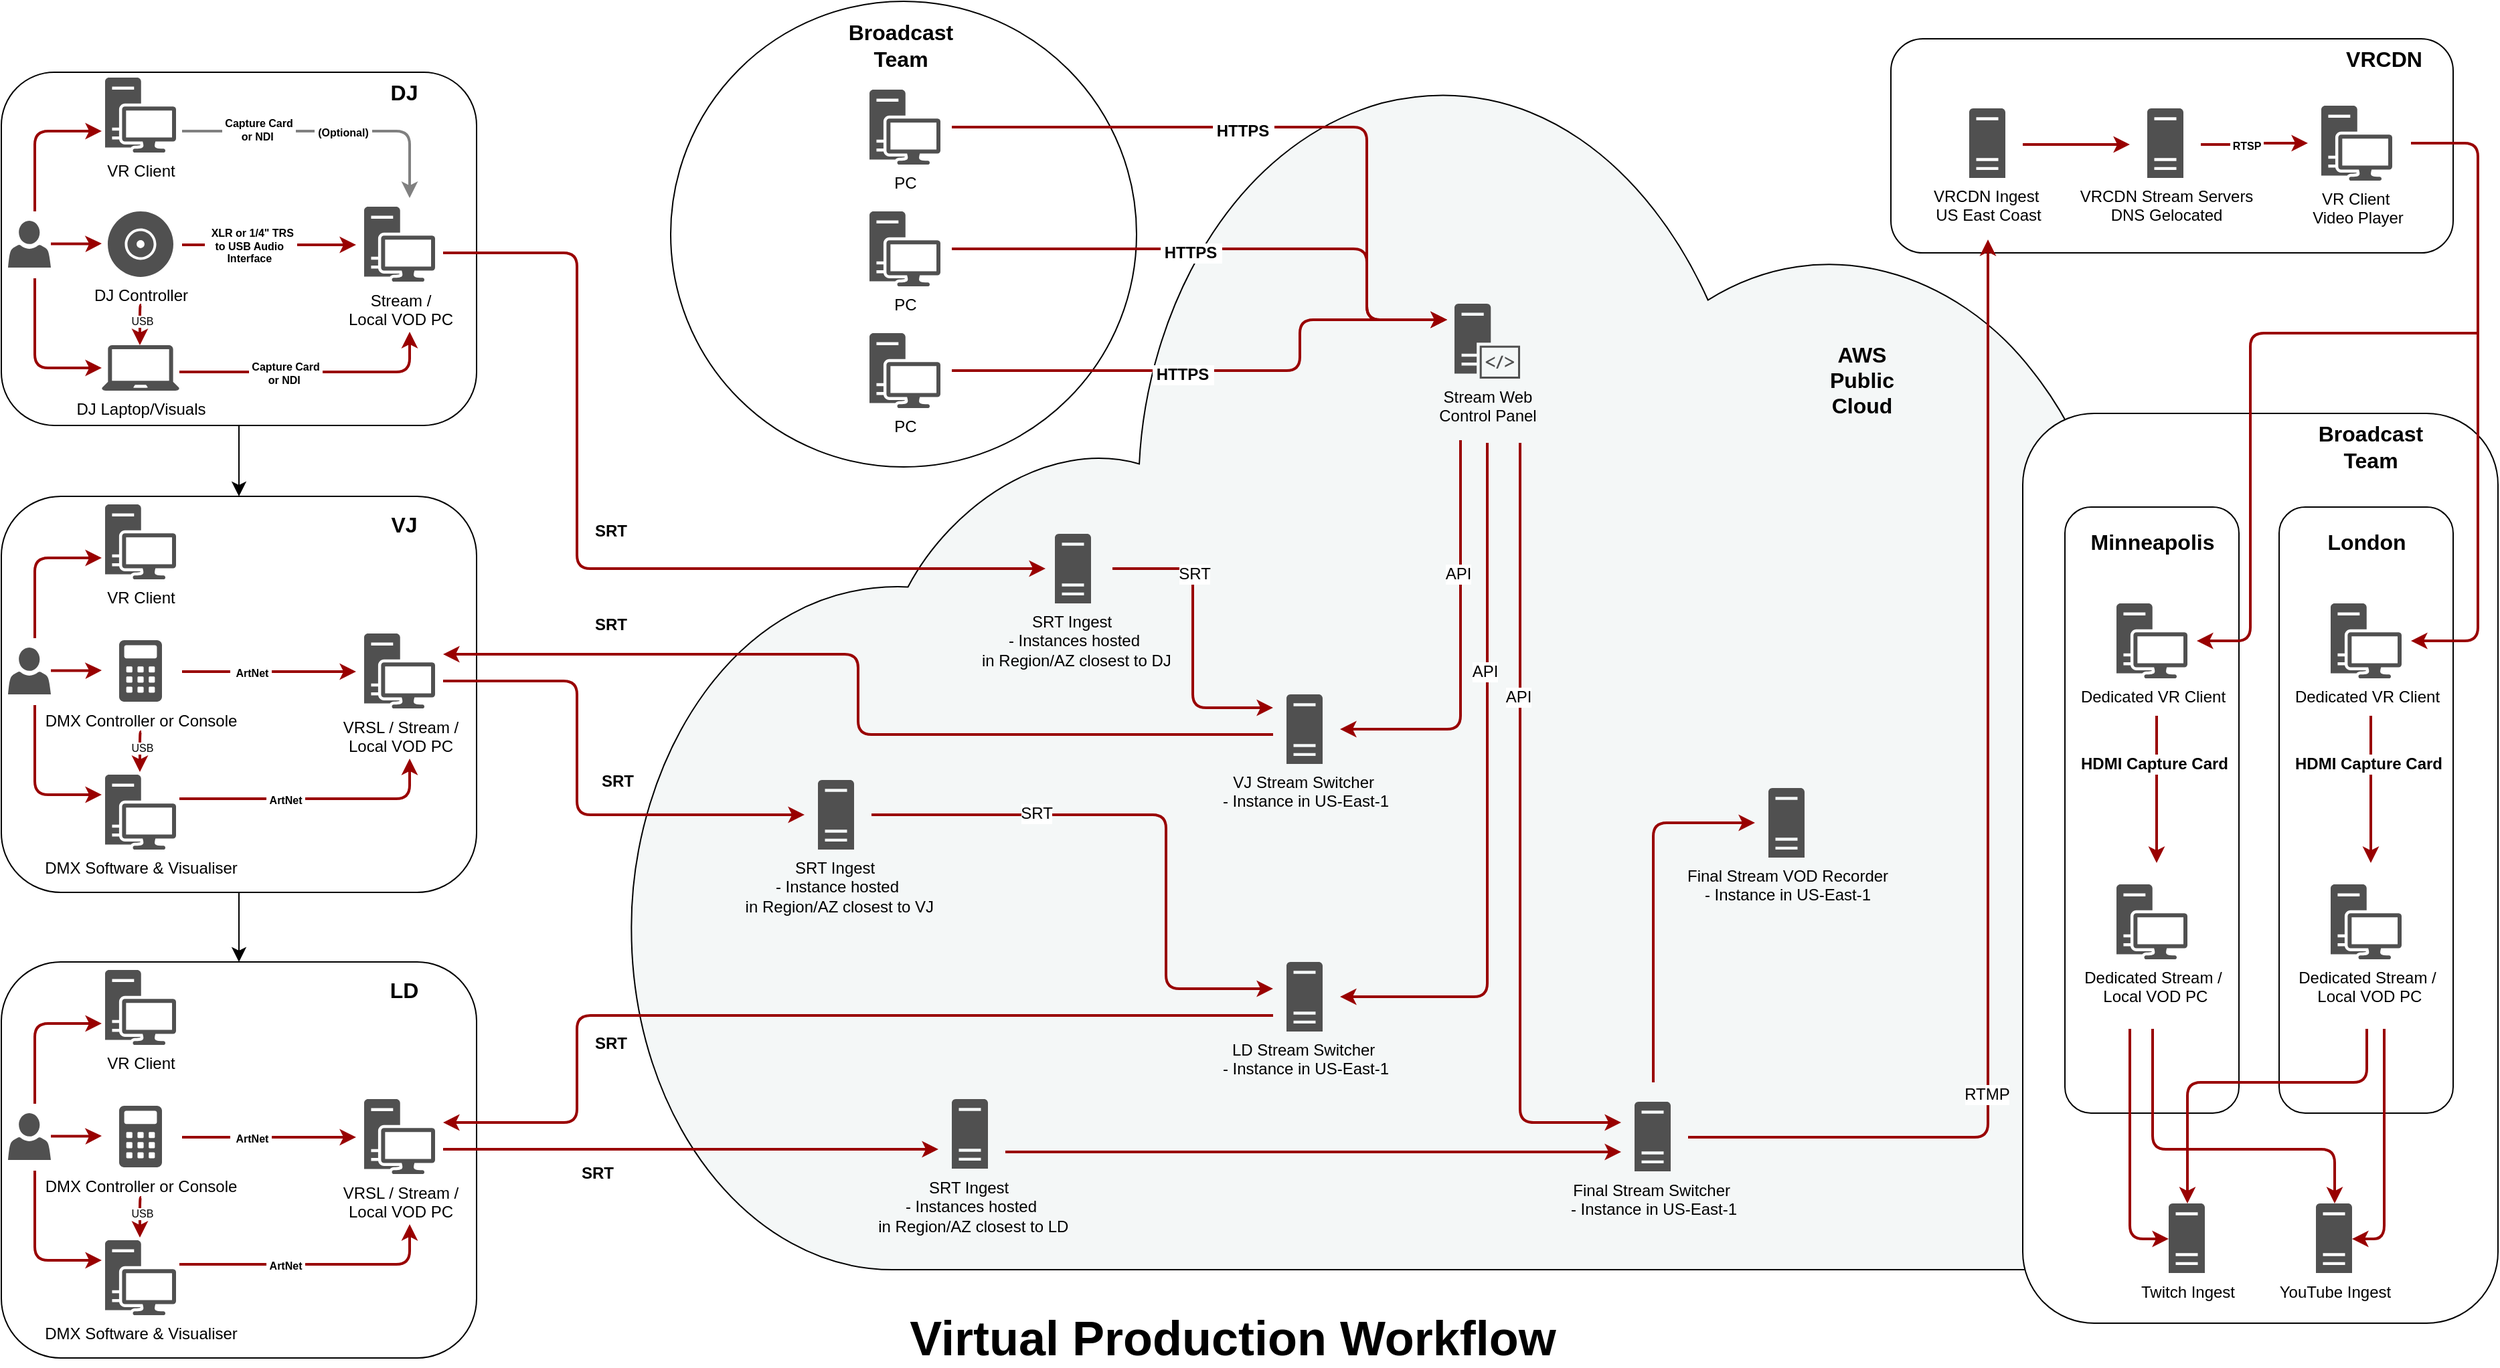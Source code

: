 <mxfile version="24.7.6">
  <diagram name="Page-1" id="c7558073-3199-34d8-9f00-42111426c3f3">
    <mxGraphModel dx="2074" dy="1204" grid="1" gridSize="10" guides="1" tooltips="1" connect="1" arrows="1" fold="1" page="1" pageScale="1" pageWidth="1920" pageHeight="1080" background="none" math="0" shadow="0">
      <root>
        <mxCell id="0" />
        <mxCell id="1" parent="0" />
        <mxCell id="5zzfdvalp0ISnl_wuwMz-211" value="" style="sketch=0;pointerEvents=1;shadow=0;dashed=0;html=1;strokeColor=default;fillColor=#F4F7F7;labelPosition=center;verticalLabelPosition=bottom;outlineConnect=0;verticalAlign=top;align=center;shape=mxgraph.office.clouds.private_cloud;fillStyle=solid;" vertex="1" parent="1">
          <mxGeometry x="510" y="70" width="1220" height="900" as="geometry" />
        </mxCell>
        <mxCell id="5zzfdvalp0ISnl_wuwMz-261" value="" style="rounded=1;whiteSpace=wrap;html=1;" vertex="1" parent="1">
          <mxGeometry x="1550" y="330" width="355" height="680" as="geometry" />
        </mxCell>
        <mxCell id="5zzfdvalp0ISnl_wuwMz-281" value="" style="rounded=1;whiteSpace=wrap;html=1;" vertex="1" parent="1">
          <mxGeometry x="1741.5" y="400" width="130" height="453" as="geometry" />
        </mxCell>
        <mxCell id="5zzfdvalp0ISnl_wuwMz-280" value="" style="rounded=1;whiteSpace=wrap;html=1;" vertex="1" parent="1">
          <mxGeometry x="1581.5" y="400" width="130" height="453" as="geometry" />
        </mxCell>
        <mxCell id="5zzfdvalp0ISnl_wuwMz-253" value="" style="rounded=1;whiteSpace=wrap;html=1;" vertex="1" parent="1">
          <mxGeometry x="1451.5" y="50" width="420" height="160" as="geometry" />
        </mxCell>
        <mxCell id="5zzfdvalp0ISnl_wuwMz-143" value="" style="ellipse;whiteSpace=wrap;html=1;aspect=fixed;" vertex="1" parent="1">
          <mxGeometry x="540" y="22" width="348" height="348" as="geometry" />
        </mxCell>
        <mxCell id="5zzfdvalp0ISnl_wuwMz-251" value="" style="edgeStyle=none;curved=1;rounded=0;orthogonalLoop=1;jettySize=auto;html=1;fontSize=12;startSize=8;endSize=8;" edge="1" parent="1" source="5zzfdvalp0ISnl_wuwMz-177" target="5zzfdvalp0ISnl_wuwMz-195">
          <mxGeometry relative="1" as="geometry" />
        </mxCell>
        <mxCell id="5zzfdvalp0ISnl_wuwMz-177" value="" style="rounded=1;whiteSpace=wrap;html=1;" vertex="1" parent="1">
          <mxGeometry x="40" y="392" width="355" height="296" as="geometry" />
        </mxCell>
        <mxCell id="5zzfdvalp0ISnl_wuwMz-250" value="" style="edgeStyle=none;curved=1;rounded=0;orthogonalLoop=1;jettySize=auto;html=1;fontSize=12;startSize=8;endSize=8;" edge="1" parent="1" source="5zzfdvalp0ISnl_wuwMz-176" target="5zzfdvalp0ISnl_wuwMz-177">
          <mxGeometry relative="1" as="geometry" />
        </mxCell>
        <mxCell id="5zzfdvalp0ISnl_wuwMz-176" value="" style="rounded=1;whiteSpace=wrap;html=1;" vertex="1" parent="1">
          <mxGeometry x="40" y="75" width="355" height="264" as="geometry" />
        </mxCell>
        <mxCell id="65" value="" style="edgeStyle=elbowEdgeStyle;elbow=horizontal;strokeColor=#808080;strokeWidth=2" parent="1" edge="1">
          <mxGeometry width="100" height="100" relative="1" as="geometry">
            <mxPoint x="175" y="119" as="sourcePoint" />
            <mxPoint x="345" y="169" as="targetPoint" />
            <Array as="points">
              <mxPoint x="345" y="119" />
            </Array>
          </mxGeometry>
        </mxCell>
        <mxCell id="5zzfdvalp0ISnl_wuwMz-123" value="&lt;div&gt;&lt;b&gt;&amp;nbsp;Capture Card&amp;nbsp;&lt;/b&gt;&lt;/div&gt;&lt;div&gt;&lt;b&gt;or NDI&amp;nbsp; &lt;/b&gt;&lt;/div&gt;" style="edgeLabel;html=1;align=center;verticalAlign=middle;resizable=0;points=[];fontSize=8;" vertex="1" connectable="0" parent="65">
          <mxGeometry x="-0.487" y="1" relative="1" as="geometry">
            <mxPoint as="offset" />
          </mxGeometry>
        </mxCell>
        <mxCell id="5zzfdvalp0ISnl_wuwMz-138" value="&amp;nbsp;(Optional)&amp;nbsp; " style="edgeLabel;html=1;align=center;verticalAlign=middle;resizable=0;points=[];fontSize=8;fontStyle=1" vertex="1" connectable="0" parent="65">
          <mxGeometry x="0.09" y="-1" relative="1" as="geometry">
            <mxPoint as="offset" />
          </mxGeometry>
        </mxCell>
        <mxCell id="5zzfdvalp0ISnl_wuwMz-101" value="VR Client" style="sketch=0;pointerEvents=1;shadow=0;dashed=0;html=1;strokeColor=none;fillColor=#505050;labelPosition=center;verticalLabelPosition=bottom;verticalAlign=top;outlineConnect=0;align=center;shape=mxgraph.office.devices.workstation;" vertex="1" parent="1">
          <mxGeometry x="117.5" y="79" width="53" height="56" as="geometry" />
        </mxCell>
        <mxCell id="5zzfdvalp0ISnl_wuwMz-102" value="" style="sketch=0;pointerEvents=1;shadow=0;dashed=0;html=1;strokeColor=none;fillColor=#505050;labelPosition=center;verticalLabelPosition=bottom;verticalAlign=top;outlineConnect=0;align=center;shape=mxgraph.office.users.user;" vertex="1" parent="1">
          <mxGeometry x="45" y="186" width="32" height="35" as="geometry" />
        </mxCell>
        <mxCell id="5zzfdvalp0ISnl_wuwMz-110" value="&lt;div&gt;DJ Laptop/Visuals&lt;/div&gt;" style="sketch=0;pointerEvents=1;shadow=0;dashed=0;html=1;strokeColor=none;fillColor=#505050;labelPosition=center;verticalLabelPosition=bottom;verticalAlign=top;outlineConnect=0;align=center;shape=mxgraph.office.devices.laptop;" vertex="1" parent="1">
          <mxGeometry x="115" y="279" width="58" height="34" as="geometry" />
        </mxCell>
        <mxCell id="5zzfdvalp0ISnl_wuwMz-121" value="" style="edgeStyle=elbowEdgeStyle;elbow=horizontal;strokeColor=#990000;strokeWidth=2" edge="1" parent="1">
          <mxGeometry width="100" height="100" relative="1" as="geometry">
            <mxPoint x="173" y="299" as="sourcePoint" />
            <mxPoint x="345" y="269" as="targetPoint" />
            <Array as="points">
              <mxPoint x="345" y="289" />
            </Array>
          </mxGeometry>
        </mxCell>
        <mxCell id="5zzfdvalp0ISnl_wuwMz-122" value="&lt;div&gt;&lt;b&gt;&amp;nbsp;Capture Card&amp;nbsp;&lt;/b&gt;&lt;/div&gt;&lt;div&gt;&lt;b&gt;or NDI&amp;nbsp; &lt;/b&gt;&lt;/div&gt;" style="edgeLabel;html=1;align=center;verticalAlign=middle;resizable=0;points=[];fontSize=8;" vertex="1" connectable="0" parent="5zzfdvalp0ISnl_wuwMz-121">
          <mxGeometry x="-0.218" y="-1" relative="1" as="geometry">
            <mxPoint as="offset" />
          </mxGeometry>
        </mxCell>
        <mxCell id="5zzfdvalp0ISnl_wuwMz-124" value="" style="edgeStyle=elbowEdgeStyle;elbow=horizontal;strokeColor=#990000;strokeWidth=2" edge="1" parent="1">
          <mxGeometry width="100" height="100" relative="1" as="geometry">
            <mxPoint x="175" y="204" as="sourcePoint" />
            <mxPoint x="305" y="204" as="targetPoint" />
            <Array as="points">
              <mxPoint x="255" y="309" />
            </Array>
          </mxGeometry>
        </mxCell>
        <mxCell id="5zzfdvalp0ISnl_wuwMz-125" value="&lt;div&gt;&lt;b&gt;&amp;nbsp; XLR or 1/4&quot; TRS&amp;nbsp;&lt;/b&gt;&lt;/div&gt;&lt;div&gt;&lt;b&gt;to USB Audio&amp;nbsp;&lt;/b&gt;&lt;/div&gt;&lt;div&gt;&lt;b&gt;Interface&amp;nbsp; &lt;br&gt;&lt;/b&gt;&lt;/div&gt;" style="edgeLabel;html=1;align=center;verticalAlign=middle;resizable=0;points=[];fontSize=8;" vertex="1" connectable="0" parent="5zzfdvalp0ISnl_wuwMz-124">
          <mxGeometry x="-0.218" y="-1" relative="1" as="geometry">
            <mxPoint as="offset" />
          </mxGeometry>
        </mxCell>
        <mxCell id="5zzfdvalp0ISnl_wuwMz-126" value="" style="edgeStyle=elbowEdgeStyle;elbow=horizontal;strokeColor=#990000;strokeWidth=2" edge="1" parent="1">
          <mxGeometry width="100" height="100" relative="1" as="geometry">
            <mxPoint x="65" y="179" as="sourcePoint" />
            <mxPoint x="115" y="119" as="targetPoint" />
            <Array as="points">
              <mxPoint x="65" y="119" />
            </Array>
          </mxGeometry>
        </mxCell>
        <mxCell id="5zzfdvalp0ISnl_wuwMz-128" value="" style="edgeStyle=elbowEdgeStyle;elbow=horizontal;strokeColor=#990000;strokeWidth=2" edge="1" parent="1" target="5zzfdvalp0ISnl_wuwMz-110">
          <mxGeometry width="100" height="100" relative="1" as="geometry">
            <mxPoint x="65" y="229" as="sourcePoint" />
            <mxPoint x="130" y="291.5" as="targetPoint" />
            <Array as="points">
              <mxPoint x="65" y="296" />
            </Array>
          </mxGeometry>
        </mxCell>
        <mxCell id="5zzfdvalp0ISnl_wuwMz-129" value="" style="edgeStyle=elbowEdgeStyle;elbow=horizontal;strokeColor=#990000;strokeWidth=2" edge="1" parent="1">
          <mxGeometry width="100" height="100" relative="1" as="geometry">
            <mxPoint x="77" y="203.26" as="sourcePoint" />
            <mxPoint x="115" y="203" as="targetPoint" />
            <Array as="points">
              <mxPoint x="105" y="203.26" />
            </Array>
          </mxGeometry>
        </mxCell>
        <mxCell id="5zzfdvalp0ISnl_wuwMz-97" value="Stream / &lt;br&gt;Local VOD PC" style="sketch=0;pointerEvents=1;shadow=0;dashed=0;html=1;strokeColor=none;fillColor=#505050;labelPosition=center;verticalLabelPosition=bottom;verticalAlign=top;outlineConnect=0;align=center;shape=mxgraph.office.devices.workstation;" vertex="1" parent="1">
          <mxGeometry x="311" y="175.5" width="53" height="56" as="geometry" />
        </mxCell>
        <mxCell id="5zzfdvalp0ISnl_wuwMz-96" value="&lt;div&gt;DJ Controller&lt;/div&gt;" style="sketch=0;pointerEvents=1;shadow=0;dashed=0;html=1;strokeColor=none;fillColor=#505050;labelPosition=center;verticalLabelPosition=bottom;verticalAlign=top;outlineConnect=0;align=center;shape=mxgraph.office.devices.cd_dvd;" vertex="1" parent="1">
          <mxGeometry x="119.5" y="179" width="49" height="49" as="geometry" />
        </mxCell>
        <mxCell id="5zzfdvalp0ISnl_wuwMz-130" value="" style="edgeStyle=elbowEdgeStyle;elbow=horizontal;strokeColor=#990000;strokeWidth=2" edge="1" parent="1">
          <mxGeometry width="100" height="100" relative="1" as="geometry">
            <mxPoint x="370" y="210" as="sourcePoint" />
            <mxPoint x="820" y="446" as="targetPoint" />
            <Array as="points">
              <mxPoint x="470" y="310" />
            </Array>
          </mxGeometry>
        </mxCell>
        <mxCell id="5zzfdvalp0ISnl_wuwMz-137" value="&amp;nbsp;SRT&amp;nbsp; " style="edgeLabel;html=1;align=center;verticalAlign=middle;resizable=0;points=[];fontSize=12;fontStyle=1" vertex="1" connectable="0" parent="5zzfdvalp0ISnl_wuwMz-130">
          <mxGeometry x="-0.078" y="1" relative="1" as="geometry">
            <mxPoint x="29" y="179" as="offset" />
          </mxGeometry>
        </mxCell>
        <mxCell id="5zzfdvalp0ISnl_wuwMz-135" value="" style="edgeStyle=elbowEdgeStyle;elbow=horizontal;strokeColor=#990000;strokeWidth=2" edge="1" parent="1" target="5zzfdvalp0ISnl_wuwMz-110">
          <mxGeometry width="100" height="100" relative="1" as="geometry">
            <mxPoint x="144.5" y="249" as="sourcePoint" />
            <mxPoint x="144" y="269" as="targetPoint" />
            <Array as="points">
              <mxPoint x="143.5" y="249" />
            </Array>
          </mxGeometry>
        </mxCell>
        <mxCell id="5zzfdvalp0ISnl_wuwMz-136" value="USB" style="edgeLabel;html=1;align=center;verticalAlign=middle;resizable=0;points=[];fontSize=8;" vertex="1" connectable="0" parent="5zzfdvalp0ISnl_wuwMz-135">
          <mxGeometry x="-0.146" y="1" relative="1" as="geometry">
            <mxPoint as="offset" />
          </mxGeometry>
        </mxCell>
        <mxCell id="5zzfdvalp0ISnl_wuwMz-99" value="&lt;div&gt;Stream Web&lt;/div&gt;&lt;div&gt;Control Panel&lt;br&gt;&lt;/div&gt;" style="sketch=0;pointerEvents=1;shadow=0;dashed=0;html=1;strokeColor=none;fillColor=#505050;labelPosition=center;verticalLabelPosition=bottom;verticalAlign=top;outlineConnect=0;align=center;shape=mxgraph.office.servers.server_side_code;" vertex="1" parent="1">
          <mxGeometry x="1125.5" y="248" width="49" height="56" as="geometry" />
        </mxCell>
        <mxCell id="5zzfdvalp0ISnl_wuwMz-100" value="&lt;div&gt;SRT Ingest&amp;nbsp;&lt;/div&gt;&lt;div&gt;- Instances hosted&lt;/div&gt;&lt;div&gt;&amp;nbsp;in Region/AZ closest to DJ&lt;/div&gt;" style="sketch=0;pointerEvents=1;shadow=0;dashed=0;html=1;strokeColor=none;fillColor=#505050;labelPosition=center;verticalLabelPosition=bottom;verticalAlign=top;outlineConnect=0;align=center;shape=mxgraph.office.servers.server_generic;" vertex="1" parent="1">
          <mxGeometry x="827" y="420" width="27" height="52" as="geometry" />
        </mxCell>
        <mxCell id="5zzfdvalp0ISnl_wuwMz-146" value="&lt;div&gt;VJ Stream Switcher&amp;nbsp;&lt;/div&gt;&lt;div&gt;- Instance in US-East-1&lt;/div&gt;" style="sketch=0;pointerEvents=1;shadow=0;dashed=0;html=1;strokeColor=none;fillColor=#505050;labelPosition=center;verticalLabelPosition=bottom;verticalAlign=top;outlineConnect=0;align=center;shape=mxgraph.office.servers.server_generic;" vertex="1" parent="1">
          <mxGeometry x="1000" y="540" width="27" height="52" as="geometry" />
        </mxCell>
        <mxCell id="5zzfdvalp0ISnl_wuwMz-147" value="" style="edgeStyle=elbowEdgeStyle;elbow=horizontal;strokeColor=#990000;strokeWidth=2" edge="1" parent="1">
          <mxGeometry width="100" height="100" relative="1" as="geometry">
            <mxPoint x="870" y="446" as="sourcePoint" />
            <mxPoint x="990" y="550" as="targetPoint" />
            <Array as="points">
              <mxPoint x="930" y="560" />
            </Array>
          </mxGeometry>
        </mxCell>
        <mxCell id="5zzfdvalp0ISnl_wuwMz-194" value="SRT" style="edgeLabel;html=1;align=center;verticalAlign=middle;resizable=0;points=[];fontSize=12;" vertex="1" connectable="0" parent="5zzfdvalp0ISnl_wuwMz-147">
          <mxGeometry x="-0.428" y="1" relative="1" as="geometry">
            <mxPoint as="offset" />
          </mxGeometry>
        </mxCell>
        <mxCell id="5zzfdvalp0ISnl_wuwMz-149" value="" style="edgeStyle=elbowEdgeStyle;elbow=horizontal;strokeColor=#990000;strokeWidth=2" edge="1" parent="1">
          <mxGeometry width="100" height="100" relative="1" as="geometry">
            <mxPoint x="1130" y="350" as="sourcePoint" />
            <mxPoint x="1040" y="566" as="targetPoint" />
            <Array as="points">
              <mxPoint x="1130" y="420" />
            </Array>
          </mxGeometry>
        </mxCell>
        <mxCell id="5zzfdvalp0ISnl_wuwMz-152" value="API" style="edgeLabel;html=1;align=center;verticalAlign=middle;resizable=0;points=[];fontSize=12;" vertex="1" connectable="0" parent="5zzfdvalp0ISnl_wuwMz-149">
          <mxGeometry x="-0.35" y="-2" relative="1" as="geometry">
            <mxPoint as="offset" />
          </mxGeometry>
        </mxCell>
        <mxCell id="5zzfdvalp0ISnl_wuwMz-157" value="VR Client" style="sketch=0;pointerEvents=1;shadow=0;dashed=0;html=1;strokeColor=none;fillColor=#505050;labelPosition=center;verticalLabelPosition=bottom;verticalAlign=top;outlineConnect=0;align=center;shape=mxgraph.office.devices.workstation;" vertex="1" parent="1">
          <mxGeometry x="117.5" y="398" width="53" height="56" as="geometry" />
        </mxCell>
        <mxCell id="5zzfdvalp0ISnl_wuwMz-158" value="" style="sketch=0;pointerEvents=1;shadow=0;dashed=0;html=1;strokeColor=none;fillColor=#505050;labelPosition=center;verticalLabelPosition=bottom;verticalAlign=top;outlineConnect=0;align=center;shape=mxgraph.office.users.user;" vertex="1" parent="1">
          <mxGeometry x="45" y="505" width="32" height="35" as="geometry" />
        </mxCell>
        <mxCell id="5zzfdvalp0ISnl_wuwMz-160" value="" style="edgeStyle=elbowEdgeStyle;elbow=horizontal;strokeColor=#990000;strokeWidth=2" edge="1" parent="1">
          <mxGeometry width="100" height="100" relative="1" as="geometry">
            <mxPoint x="173" y="618" as="sourcePoint" />
            <mxPoint x="345" y="588" as="targetPoint" />
            <Array as="points">
              <mxPoint x="345" y="608" />
            </Array>
          </mxGeometry>
        </mxCell>
        <mxCell id="5zzfdvalp0ISnl_wuwMz-161" value="&lt;div&gt;&lt;b&gt;&amp;nbsp;ArtNet&amp;nbsp; &lt;/b&gt;&lt;/div&gt;" style="edgeLabel;html=1;align=center;verticalAlign=middle;resizable=0;points=[];fontSize=8;" vertex="1" connectable="0" parent="5zzfdvalp0ISnl_wuwMz-160">
          <mxGeometry x="-0.218" y="-1" relative="1" as="geometry">
            <mxPoint as="offset" />
          </mxGeometry>
        </mxCell>
        <mxCell id="5zzfdvalp0ISnl_wuwMz-162" value="" style="edgeStyle=elbowEdgeStyle;elbow=horizontal;strokeColor=#990000;strokeWidth=2" edge="1" parent="1">
          <mxGeometry width="100" height="100" relative="1" as="geometry">
            <mxPoint x="175" y="523" as="sourcePoint" />
            <mxPoint x="305" y="523" as="targetPoint" />
            <Array as="points">
              <mxPoint x="255" y="628" />
            </Array>
          </mxGeometry>
        </mxCell>
        <mxCell id="5zzfdvalp0ISnl_wuwMz-163" value="&lt;div&gt;&lt;b&gt;&amp;nbsp; ArtNet&amp;nbsp; &lt;br&gt;&lt;/b&gt;&lt;/div&gt;" style="edgeLabel;html=1;align=center;verticalAlign=middle;resizable=0;points=[];fontSize=8;" vertex="1" connectable="0" parent="5zzfdvalp0ISnl_wuwMz-162">
          <mxGeometry x="-0.218" y="-1" relative="1" as="geometry">
            <mxPoint as="offset" />
          </mxGeometry>
        </mxCell>
        <mxCell id="5zzfdvalp0ISnl_wuwMz-164" value="" style="edgeStyle=elbowEdgeStyle;elbow=horizontal;strokeColor=#990000;strokeWidth=2" edge="1" parent="1">
          <mxGeometry width="100" height="100" relative="1" as="geometry">
            <mxPoint x="65" y="498" as="sourcePoint" />
            <mxPoint x="115" y="438" as="targetPoint" />
            <Array as="points">
              <mxPoint x="65" y="438" />
            </Array>
          </mxGeometry>
        </mxCell>
        <mxCell id="5zzfdvalp0ISnl_wuwMz-165" value="" style="edgeStyle=elbowEdgeStyle;elbow=horizontal;strokeColor=#990000;strokeWidth=2" edge="1" parent="1">
          <mxGeometry width="100" height="100" relative="1" as="geometry">
            <mxPoint x="65" y="548" as="sourcePoint" />
            <mxPoint x="115" y="615" as="targetPoint" />
            <Array as="points">
              <mxPoint x="65" y="615" />
            </Array>
          </mxGeometry>
        </mxCell>
        <mxCell id="5zzfdvalp0ISnl_wuwMz-166" value="" style="edgeStyle=elbowEdgeStyle;elbow=horizontal;strokeColor=#990000;strokeWidth=2" edge="1" parent="1">
          <mxGeometry width="100" height="100" relative="1" as="geometry">
            <mxPoint x="77" y="522.26" as="sourcePoint" />
            <mxPoint x="115" y="522" as="targetPoint" />
            <Array as="points">
              <mxPoint x="105" y="522.26" />
            </Array>
          </mxGeometry>
        </mxCell>
        <mxCell id="5zzfdvalp0ISnl_wuwMz-167" value="VRSL / Stream / &lt;br&gt;Local VOD PC" style="sketch=0;pointerEvents=1;shadow=0;dashed=0;html=1;strokeColor=none;fillColor=#505050;labelPosition=center;verticalLabelPosition=bottom;verticalAlign=top;outlineConnect=0;align=center;shape=mxgraph.office.devices.workstation;" vertex="1" parent="1">
          <mxGeometry x="311" y="494.5" width="53" height="56" as="geometry" />
        </mxCell>
        <mxCell id="5zzfdvalp0ISnl_wuwMz-170" value="" style="edgeStyle=elbowEdgeStyle;elbow=horizontal;strokeColor=#990000;strokeWidth=2" edge="1" parent="1">
          <mxGeometry width="100" height="100" relative="1" as="geometry">
            <mxPoint x="144.5" y="568" as="sourcePoint" />
            <mxPoint x="143.5" y="598" as="targetPoint" />
            <Array as="points">
              <mxPoint x="143.5" y="568" />
            </Array>
          </mxGeometry>
        </mxCell>
        <mxCell id="5zzfdvalp0ISnl_wuwMz-171" value="USB" style="edgeLabel;html=1;align=center;verticalAlign=middle;resizable=0;points=[];fontSize=8;" vertex="1" connectable="0" parent="5zzfdvalp0ISnl_wuwMz-170">
          <mxGeometry x="-0.146" y="1" relative="1" as="geometry">
            <mxPoint as="offset" />
          </mxGeometry>
        </mxCell>
        <mxCell id="5zzfdvalp0ISnl_wuwMz-172" value="DMX Controller or Console" style="sketch=0;pointerEvents=1;shadow=0;dashed=0;html=1;strokeColor=none;fillColor=#505050;labelPosition=center;verticalLabelPosition=bottom;verticalAlign=top;outlineConnect=0;align=center;shape=mxgraph.office.concepts.calculator;" vertex="1" parent="1">
          <mxGeometry x="128" y="499.5" width="32" height="46" as="geometry" />
        </mxCell>
        <mxCell id="5zzfdvalp0ISnl_wuwMz-173" value="DMX Software &amp;amp; Visualiser" style="sketch=0;pointerEvents=1;shadow=0;dashed=0;html=1;strokeColor=none;fillColor=#505050;labelPosition=center;verticalLabelPosition=bottom;verticalAlign=top;outlineConnect=0;align=center;shape=mxgraph.office.devices.workstation;" vertex="1" parent="1">
          <mxGeometry x="117.5" y="600" width="53" height="56" as="geometry" />
        </mxCell>
        <mxCell id="5zzfdvalp0ISnl_wuwMz-178" value="DJ" style="text;strokeColor=none;fillColor=none;html=1;align=center;verticalAlign=middle;whiteSpace=wrap;rounded=0;fontSize=16;fontStyle=1" vertex="1" parent="1">
          <mxGeometry x="311" y="75" width="60" height="30" as="geometry" />
        </mxCell>
        <mxCell id="5zzfdvalp0ISnl_wuwMz-179" value="VJ" style="text;strokeColor=none;fillColor=none;html=1;align=center;verticalAlign=middle;whiteSpace=wrap;rounded=0;fontSize=16;fontStyle=1" vertex="1" parent="1">
          <mxGeometry x="311" y="398" width="60" height="30" as="geometry" />
        </mxCell>
        <mxCell id="5zzfdvalp0ISnl_wuwMz-181" value="" style="edgeStyle=elbowEdgeStyle;elbow=horizontal;strokeColor=#990000;strokeWidth=2" edge="1" parent="1">
          <mxGeometry width="100" height="100" relative="1" as="geometry">
            <mxPoint x="990" y="570" as="sourcePoint" />
            <mxPoint x="370" y="510" as="targetPoint" />
            <Array as="points" />
          </mxGeometry>
        </mxCell>
        <mxCell id="5zzfdvalp0ISnl_wuwMz-184" value="" style="edgeStyle=elbowEdgeStyle;elbow=horizontal;strokeColor=#990000;strokeWidth=2" edge="1" parent="1">
          <mxGeometry width="100" height="100" relative="1" as="geometry">
            <mxPoint x="370" y="530" as="sourcePoint" />
            <mxPoint x="640" y="630" as="targetPoint" />
            <Array as="points">
              <mxPoint x="470" y="570" />
            </Array>
          </mxGeometry>
        </mxCell>
        <mxCell id="5zzfdvalp0ISnl_wuwMz-186" value="&lt;div&gt;VRCDN Ingest&amp;nbsp;&lt;/div&gt;&lt;div&gt;US East Coast&lt;/div&gt;" style="sketch=0;pointerEvents=1;shadow=0;dashed=0;html=1;strokeColor=none;fillColor=#505050;labelPosition=center;verticalLabelPosition=bottom;verticalAlign=top;outlineConnect=0;align=center;shape=mxgraph.office.servers.server_generic;" vertex="1" parent="1">
          <mxGeometry x="1510" y="102" width="27" height="52" as="geometry" />
        </mxCell>
        <mxCell id="5zzfdvalp0ISnl_wuwMz-188" value="&lt;div&gt;VRCDN Stream Servers&lt;/div&gt;&lt;div&gt;DNS Gelocated&lt;br&gt;&lt;/div&gt;" style="sketch=0;pointerEvents=1;shadow=0;dashed=0;html=1;strokeColor=none;fillColor=#505050;labelPosition=center;verticalLabelPosition=bottom;verticalAlign=top;outlineConnect=0;align=center;shape=mxgraph.office.servers.server_generic;" vertex="1" parent="1">
          <mxGeometry x="1643" y="102" width="27" height="52" as="geometry" />
        </mxCell>
        <mxCell id="5zzfdvalp0ISnl_wuwMz-189" value="&lt;div&gt;VR Client&amp;nbsp;&lt;/div&gt;&lt;div&gt;Video Player&lt;/div&gt;" style="sketch=0;pointerEvents=1;shadow=0;dashed=0;html=1;strokeColor=none;fillColor=#505050;labelPosition=center;verticalLabelPosition=bottom;verticalAlign=top;outlineConnect=0;align=center;shape=mxgraph.office.devices.workstation;" vertex="1" parent="1">
          <mxGeometry x="1773" y="100" width="53" height="56" as="geometry" />
        </mxCell>
        <mxCell id="5zzfdvalp0ISnl_wuwMz-190" value="" style="edgeStyle=elbowEdgeStyle;elbow=horizontal;strokeColor=#990000;strokeWidth=2" edge="1" parent="1">
          <mxGeometry width="100" height="100" relative="1" as="geometry">
            <mxPoint x="1550" y="129" as="sourcePoint" />
            <mxPoint x="1630" y="129" as="targetPoint" />
            <Array as="points">
              <mxPoint x="1593" y="129" />
            </Array>
          </mxGeometry>
        </mxCell>
        <mxCell id="5zzfdvalp0ISnl_wuwMz-191" value="" style="edgeStyle=elbowEdgeStyle;elbow=horizontal;strokeColor=#990000;strokeWidth=2" edge="1" parent="1">
          <mxGeometry width="100" height="100" relative="1" as="geometry">
            <mxPoint x="1683" y="129" as="sourcePoint" />
            <mxPoint x="1763" y="128" as="targetPoint" />
            <Array as="points">
              <mxPoint x="1723" y="129" />
            </Array>
          </mxGeometry>
        </mxCell>
        <mxCell id="5zzfdvalp0ISnl_wuwMz-192" value="&lt;b&gt;&amp;nbsp;RTSP&amp;nbsp; &lt;br&gt;&lt;/b&gt;" style="edgeLabel;html=1;align=center;verticalAlign=middle;resizable=0;points=[];fontSize=8;" vertex="1" connectable="0" parent="5zzfdvalp0ISnl_wuwMz-191">
          <mxGeometry x="-0.179" y="-1" relative="1" as="geometry">
            <mxPoint as="offset" />
          </mxGeometry>
        </mxCell>
        <mxCell id="5zzfdvalp0ISnl_wuwMz-195" value="" style="rounded=1;whiteSpace=wrap;html=1;" vertex="1" parent="1">
          <mxGeometry x="40" y="740" width="355" height="296" as="geometry" />
        </mxCell>
        <mxCell id="5zzfdvalp0ISnl_wuwMz-196" value="VR Client" style="sketch=0;pointerEvents=1;shadow=0;dashed=0;html=1;strokeColor=none;fillColor=#505050;labelPosition=center;verticalLabelPosition=bottom;verticalAlign=top;outlineConnect=0;align=center;shape=mxgraph.office.devices.workstation;" vertex="1" parent="1">
          <mxGeometry x="117.5" y="746" width="53" height="56" as="geometry" />
        </mxCell>
        <mxCell id="5zzfdvalp0ISnl_wuwMz-197" value="" style="sketch=0;pointerEvents=1;shadow=0;dashed=0;html=1;strokeColor=none;fillColor=#505050;labelPosition=center;verticalLabelPosition=bottom;verticalAlign=top;outlineConnect=0;align=center;shape=mxgraph.office.users.user;" vertex="1" parent="1">
          <mxGeometry x="45" y="853" width="32" height="35" as="geometry" />
        </mxCell>
        <mxCell id="5zzfdvalp0ISnl_wuwMz-198" value="" style="edgeStyle=elbowEdgeStyle;elbow=horizontal;strokeColor=#990000;strokeWidth=2" edge="1" parent="1">
          <mxGeometry width="100" height="100" relative="1" as="geometry">
            <mxPoint x="173" y="966" as="sourcePoint" />
            <mxPoint x="345" y="936" as="targetPoint" />
            <Array as="points">
              <mxPoint x="345" y="956" />
            </Array>
          </mxGeometry>
        </mxCell>
        <mxCell id="5zzfdvalp0ISnl_wuwMz-199" value="&lt;div&gt;&lt;b&gt;&amp;nbsp;ArtNet&amp;nbsp; &lt;/b&gt;&lt;/div&gt;" style="edgeLabel;html=1;align=center;verticalAlign=middle;resizable=0;points=[];fontSize=8;" vertex="1" connectable="0" parent="5zzfdvalp0ISnl_wuwMz-198">
          <mxGeometry x="-0.218" y="-1" relative="1" as="geometry">
            <mxPoint as="offset" />
          </mxGeometry>
        </mxCell>
        <mxCell id="5zzfdvalp0ISnl_wuwMz-200" value="" style="edgeStyle=elbowEdgeStyle;elbow=horizontal;strokeColor=#990000;strokeWidth=2" edge="1" parent="1">
          <mxGeometry width="100" height="100" relative="1" as="geometry">
            <mxPoint x="175" y="871" as="sourcePoint" />
            <mxPoint x="305" y="871" as="targetPoint" />
            <Array as="points">
              <mxPoint x="255" y="976" />
            </Array>
          </mxGeometry>
        </mxCell>
        <mxCell id="5zzfdvalp0ISnl_wuwMz-201" value="&lt;div&gt;&lt;b&gt;&amp;nbsp; ArtNet&amp;nbsp; &lt;br&gt;&lt;/b&gt;&lt;/div&gt;" style="edgeLabel;html=1;align=center;verticalAlign=middle;resizable=0;points=[];fontSize=8;" vertex="1" connectable="0" parent="5zzfdvalp0ISnl_wuwMz-200">
          <mxGeometry x="-0.218" y="-1" relative="1" as="geometry">
            <mxPoint as="offset" />
          </mxGeometry>
        </mxCell>
        <mxCell id="5zzfdvalp0ISnl_wuwMz-202" value="" style="edgeStyle=elbowEdgeStyle;elbow=horizontal;strokeColor=#990000;strokeWidth=2" edge="1" parent="1">
          <mxGeometry width="100" height="100" relative="1" as="geometry">
            <mxPoint x="65" y="846" as="sourcePoint" />
            <mxPoint x="115" y="786" as="targetPoint" />
            <Array as="points">
              <mxPoint x="65" y="786" />
            </Array>
          </mxGeometry>
        </mxCell>
        <mxCell id="5zzfdvalp0ISnl_wuwMz-203" value="" style="edgeStyle=elbowEdgeStyle;elbow=horizontal;strokeColor=#990000;strokeWidth=2" edge="1" parent="1">
          <mxGeometry width="100" height="100" relative="1" as="geometry">
            <mxPoint x="65" y="896" as="sourcePoint" />
            <mxPoint x="115" y="963" as="targetPoint" />
            <Array as="points">
              <mxPoint x="65" y="963" />
            </Array>
          </mxGeometry>
        </mxCell>
        <mxCell id="5zzfdvalp0ISnl_wuwMz-204" value="" style="edgeStyle=elbowEdgeStyle;elbow=horizontal;strokeColor=#990000;strokeWidth=2" edge="1" parent="1">
          <mxGeometry width="100" height="100" relative="1" as="geometry">
            <mxPoint x="77" y="870.26" as="sourcePoint" />
            <mxPoint x="115" y="870" as="targetPoint" />
            <Array as="points">
              <mxPoint x="105" y="870.26" />
            </Array>
          </mxGeometry>
        </mxCell>
        <mxCell id="5zzfdvalp0ISnl_wuwMz-205" value="VRSL / Stream / &lt;br&gt;Local VOD PC" style="sketch=0;pointerEvents=1;shadow=0;dashed=0;html=1;strokeColor=none;fillColor=#505050;labelPosition=center;verticalLabelPosition=bottom;verticalAlign=top;outlineConnect=0;align=center;shape=mxgraph.office.devices.workstation;" vertex="1" parent="1">
          <mxGeometry x="311" y="842.5" width="53" height="56" as="geometry" />
        </mxCell>
        <mxCell id="5zzfdvalp0ISnl_wuwMz-206" value="" style="edgeStyle=elbowEdgeStyle;elbow=horizontal;strokeColor=#990000;strokeWidth=2" edge="1" parent="1">
          <mxGeometry width="100" height="100" relative="1" as="geometry">
            <mxPoint x="144.5" y="916" as="sourcePoint" />
            <mxPoint x="143.5" y="946" as="targetPoint" />
            <Array as="points">
              <mxPoint x="143.5" y="916" />
            </Array>
          </mxGeometry>
        </mxCell>
        <mxCell id="5zzfdvalp0ISnl_wuwMz-207" value="USB" style="edgeLabel;html=1;align=center;verticalAlign=middle;resizable=0;points=[];fontSize=8;" vertex="1" connectable="0" parent="5zzfdvalp0ISnl_wuwMz-206">
          <mxGeometry x="-0.146" y="1" relative="1" as="geometry">
            <mxPoint as="offset" />
          </mxGeometry>
        </mxCell>
        <mxCell id="5zzfdvalp0ISnl_wuwMz-208" value="DMX Controller or Console" style="sketch=0;pointerEvents=1;shadow=0;dashed=0;html=1;strokeColor=none;fillColor=#505050;labelPosition=center;verticalLabelPosition=bottom;verticalAlign=top;outlineConnect=0;align=center;shape=mxgraph.office.concepts.calculator;" vertex="1" parent="1">
          <mxGeometry x="128" y="847.5" width="32" height="46" as="geometry" />
        </mxCell>
        <mxCell id="5zzfdvalp0ISnl_wuwMz-209" value="DMX Software &amp;amp; Visualiser" style="sketch=0;pointerEvents=1;shadow=0;dashed=0;html=1;strokeColor=none;fillColor=#505050;labelPosition=center;verticalLabelPosition=bottom;verticalAlign=top;outlineConnect=0;align=center;shape=mxgraph.office.devices.workstation;" vertex="1" parent="1">
          <mxGeometry x="117.5" y="948" width="53" height="56" as="geometry" />
        </mxCell>
        <mxCell id="5zzfdvalp0ISnl_wuwMz-210" value="LD" style="text;strokeColor=none;fillColor=none;html=1;align=center;verticalAlign=middle;whiteSpace=wrap;rounded=0;fontSize=16;fontStyle=1" vertex="1" parent="1">
          <mxGeometry x="311" y="746" width="60" height="30" as="geometry" />
        </mxCell>
        <mxCell id="5zzfdvalp0ISnl_wuwMz-212" value="&lt;div&gt;SRT Ingest&amp;nbsp;&lt;/div&gt;&lt;div&gt;- Instance hosted&lt;/div&gt;&lt;div&gt;&amp;nbsp;in Region/AZ closest to VJ&lt;/div&gt;" style="sketch=0;pointerEvents=1;shadow=0;dashed=0;html=1;strokeColor=none;fillColor=#505050;labelPosition=center;verticalLabelPosition=bottom;verticalAlign=top;outlineConnect=0;align=center;shape=mxgraph.office.servers.server_generic;" vertex="1" parent="1">
          <mxGeometry x="650" y="604" width="27" height="52" as="geometry" />
        </mxCell>
        <mxCell id="5zzfdvalp0ISnl_wuwMz-213" value="&lt;div&gt;SRT Ingest&amp;nbsp;&lt;/div&gt;&lt;div&gt;- Instances hosted&lt;/div&gt;&lt;div&gt;&amp;nbsp;in Region/AZ closest to LD&lt;/div&gt;" style="sketch=0;pointerEvents=1;shadow=0;dashed=0;html=1;strokeColor=none;fillColor=#505050;labelPosition=center;verticalLabelPosition=bottom;verticalAlign=top;outlineConnect=0;align=center;shape=mxgraph.office.servers.server_generic;" vertex="1" parent="1">
          <mxGeometry x="750" y="842.5" width="27" height="52" as="geometry" />
        </mxCell>
        <mxCell id="5zzfdvalp0ISnl_wuwMz-216" value="&amp;nbsp;SRT&amp;nbsp; " style="edgeLabel;html=1;align=center;verticalAlign=middle;resizable=0;points=[];fontSize=12;fontStyle=1" vertex="1" connectable="0" parent="1">
          <mxGeometry x="560" y="530" as="geometry">
            <mxPoint x="-65" y="-42" as="offset" />
          </mxGeometry>
        </mxCell>
        <mxCell id="5zzfdvalp0ISnl_wuwMz-217" value="&amp;nbsp;SRT&amp;nbsp; " style="edgeLabel;html=1;align=center;verticalAlign=middle;resizable=0;points=[];fontSize=12;fontStyle=1" vertex="1" connectable="0" parent="1">
          <mxGeometry x="560" y="460" as="geometry">
            <mxPoint x="-65" y="-42" as="offset" />
          </mxGeometry>
        </mxCell>
        <mxCell id="5zzfdvalp0ISnl_wuwMz-220" value="" style="edgeStyle=elbowEdgeStyle;elbow=horizontal;strokeColor=#990000;strokeWidth=2" edge="1" parent="1">
          <mxGeometry width="100" height="100" relative="1" as="geometry">
            <mxPoint x="990" y="780" as="sourcePoint" />
            <mxPoint x="370" y="860" as="targetPoint" />
            <Array as="points">
              <mxPoint x="470" y="820" />
            </Array>
          </mxGeometry>
        </mxCell>
        <mxCell id="5zzfdvalp0ISnl_wuwMz-221" value="" style="edgeStyle=elbowEdgeStyle;elbow=horizontal;strokeColor=#990000;strokeWidth=2" edge="1" parent="1">
          <mxGeometry width="100" height="100" relative="1" as="geometry">
            <mxPoint x="370" y="880" as="sourcePoint" />
            <mxPoint x="740" y="880" as="targetPoint" />
            <Array as="points">
              <mxPoint x="510" y="880" />
            </Array>
          </mxGeometry>
        </mxCell>
        <mxCell id="5zzfdvalp0ISnl_wuwMz-222" value="&amp;nbsp;SRT&amp;nbsp; " style="edgeLabel;html=1;align=center;verticalAlign=middle;resizable=0;points=[];fontSize=12;fontStyle=1" vertex="1" connectable="0" parent="1">
          <mxGeometry x="550" y="940" as="geometry">
            <mxPoint x="-65" y="-42" as="offset" />
          </mxGeometry>
        </mxCell>
        <mxCell id="5zzfdvalp0ISnl_wuwMz-223" value="&amp;nbsp;SRT&amp;nbsp; " style="edgeLabel;html=1;align=center;verticalAlign=middle;resizable=0;points=[];fontSize=12;fontStyle=1" vertex="1" connectable="0" parent="1">
          <mxGeometry x="560" y="842.5" as="geometry">
            <mxPoint x="-65" y="-42" as="offset" />
          </mxGeometry>
        </mxCell>
        <mxCell id="5zzfdvalp0ISnl_wuwMz-224" value="" style="edgeStyle=elbowEdgeStyle;elbow=horizontal;strokeColor=#990000;strokeWidth=2" edge="1" parent="1">
          <mxGeometry width="100" height="100" relative="1" as="geometry">
            <mxPoint x="690" y="630" as="sourcePoint" />
            <mxPoint x="990" y="760" as="targetPoint" />
            <Array as="points">
              <mxPoint x="910" y="630" />
            </Array>
          </mxGeometry>
        </mxCell>
        <mxCell id="5zzfdvalp0ISnl_wuwMz-225" value="SRT" style="edgeLabel;html=1;align=center;verticalAlign=middle;resizable=0;points=[];fontSize=12;" vertex="1" connectable="0" parent="5zzfdvalp0ISnl_wuwMz-224">
          <mxGeometry x="-0.428" y="1" relative="1" as="geometry">
            <mxPoint as="offset" />
          </mxGeometry>
        </mxCell>
        <mxCell id="5zzfdvalp0ISnl_wuwMz-228" value="PC" style="sketch=0;pointerEvents=1;shadow=0;dashed=0;html=1;strokeColor=none;fillColor=#505050;labelPosition=center;verticalLabelPosition=bottom;verticalAlign=top;outlineConnect=0;align=center;shape=mxgraph.office.devices.workstation;" vertex="1" parent="1">
          <mxGeometry x="688.5" y="179" width="53" height="56" as="geometry" />
        </mxCell>
        <mxCell id="5zzfdvalp0ISnl_wuwMz-229" value="Broadcast Team" style="text;strokeColor=none;fillColor=none;html=1;align=center;verticalAlign=middle;whiteSpace=wrap;rounded=0;fontSize=16;fontStyle=1" vertex="1" parent="1">
          <mxGeometry x="681.5" y="40" width="60" height="30" as="geometry" />
        </mxCell>
        <mxCell id="5zzfdvalp0ISnl_wuwMz-230" value="" style="edgeStyle=elbowEdgeStyle;elbow=horizontal;strokeColor=#990000;strokeWidth=2" edge="1" parent="1">
          <mxGeometry width="100" height="100" relative="1" as="geometry">
            <mxPoint x="750" y="207" as="sourcePoint" />
            <mxPoint x="1120" y="260" as="targetPoint" />
            <Array as="points">
              <mxPoint x="1060" y="260" />
            </Array>
          </mxGeometry>
        </mxCell>
        <mxCell id="5zzfdvalp0ISnl_wuwMz-232" value="&lt;b&gt;&amp;nbsp;HTTPS&amp;nbsp; &lt;br&gt;&lt;/b&gt;" style="edgeLabel;html=1;align=center;verticalAlign=middle;resizable=0;points=[];fontSize=12;" vertex="1" connectable="0" parent="5zzfdvalp0ISnl_wuwMz-230">
          <mxGeometry x="-0.158" y="-3" relative="1" as="geometry">
            <mxPoint as="offset" />
          </mxGeometry>
        </mxCell>
        <mxCell id="5zzfdvalp0ISnl_wuwMz-233" value="PC" style="sketch=0;pointerEvents=1;shadow=0;dashed=0;html=1;strokeColor=none;fillColor=#505050;labelPosition=center;verticalLabelPosition=bottom;verticalAlign=top;outlineConnect=0;align=center;shape=mxgraph.office.devices.workstation;" vertex="1" parent="1">
          <mxGeometry x="688.5" y="88" width="53" height="56" as="geometry" />
        </mxCell>
        <mxCell id="5zzfdvalp0ISnl_wuwMz-234" value="PC" style="sketch=0;pointerEvents=1;shadow=0;dashed=0;html=1;strokeColor=none;fillColor=#505050;labelPosition=center;verticalLabelPosition=bottom;verticalAlign=top;outlineConnect=0;align=center;shape=mxgraph.office.devices.workstation;" vertex="1" parent="1">
          <mxGeometry x="688.5" y="270" width="53" height="56" as="geometry" />
        </mxCell>
        <mxCell id="5zzfdvalp0ISnl_wuwMz-235" value="" style="edgeStyle=elbowEdgeStyle;elbow=horizontal;strokeColor=#990000;strokeWidth=2" edge="1" parent="1">
          <mxGeometry width="100" height="100" relative="1" as="geometry">
            <mxPoint x="750" y="116" as="sourcePoint" />
            <mxPoint x="1120" y="260" as="targetPoint" />
            <Array as="points">
              <mxPoint x="1060" y="190" />
            </Array>
          </mxGeometry>
        </mxCell>
        <mxCell id="5zzfdvalp0ISnl_wuwMz-237" value="&lt;b&gt;&amp;nbsp;HTTPS&amp;nbsp; &lt;br&gt;&lt;/b&gt;" style="edgeLabel;html=1;align=center;verticalAlign=middle;resizable=0;points=[];fontSize=12;" vertex="1" connectable="0" parent="5zzfdvalp0ISnl_wuwMz-235">
          <mxGeometry x="-0.158" y="-3" relative="1" as="geometry">
            <mxPoint as="offset" />
          </mxGeometry>
        </mxCell>
        <mxCell id="5zzfdvalp0ISnl_wuwMz-238" value="" style="edgeStyle=elbowEdgeStyle;elbow=horizontal;strokeColor=#990000;strokeWidth=2" edge="1" parent="1">
          <mxGeometry width="100" height="100" relative="1" as="geometry">
            <mxPoint x="750" y="298" as="sourcePoint" />
            <mxPoint x="1120" y="260" as="targetPoint" />
            <Array as="points">
              <mxPoint x="1010" y="298" />
            </Array>
          </mxGeometry>
        </mxCell>
        <mxCell id="5zzfdvalp0ISnl_wuwMz-239" value="&lt;b&gt;&amp;nbsp;HTTPS&amp;nbsp; &lt;br&gt;&lt;/b&gt;" style="edgeLabel;html=1;align=center;verticalAlign=middle;resizable=0;points=[];fontSize=12;" vertex="1" connectable="0" parent="5zzfdvalp0ISnl_wuwMz-238">
          <mxGeometry x="-0.158" y="-3" relative="1" as="geometry">
            <mxPoint as="offset" />
          </mxGeometry>
        </mxCell>
        <mxCell id="5zzfdvalp0ISnl_wuwMz-240" value="&lt;div&gt;LD Stream Switcher&amp;nbsp;&lt;/div&gt;&lt;div&gt;- Instance in US-East-1&lt;/div&gt;" style="sketch=0;pointerEvents=1;shadow=0;dashed=0;html=1;strokeColor=none;fillColor=#505050;labelPosition=center;verticalLabelPosition=bottom;verticalAlign=top;outlineConnect=0;align=center;shape=mxgraph.office.servers.server_generic;" vertex="1" parent="1">
          <mxGeometry x="1000" y="740" width="27" height="52" as="geometry" />
        </mxCell>
        <mxCell id="5zzfdvalp0ISnl_wuwMz-241" value="&lt;div&gt;Final Stream Switcher&amp;nbsp;&lt;/div&gt;&lt;div&gt;- Instance in US-East-1&lt;/div&gt;" style="sketch=0;pointerEvents=1;shadow=0;dashed=0;html=1;strokeColor=none;fillColor=#505050;labelPosition=center;verticalLabelPosition=bottom;verticalAlign=top;outlineConnect=0;align=center;shape=mxgraph.office.servers.server_generic;" vertex="1" parent="1">
          <mxGeometry x="1260" y="844.5" width="27" height="52" as="geometry" />
        </mxCell>
        <mxCell id="5zzfdvalp0ISnl_wuwMz-242" value="" style="edgeStyle=elbowEdgeStyle;elbow=horizontal;strokeColor=#990000;strokeWidth=2" edge="1" parent="1">
          <mxGeometry width="100" height="100" relative="1" as="geometry">
            <mxPoint x="790" y="882" as="sourcePoint" />
            <mxPoint x="1250" y="882" as="targetPoint" />
            <Array as="points">
              <mxPoint x="960" y="882" />
            </Array>
          </mxGeometry>
        </mxCell>
        <mxCell id="5zzfdvalp0ISnl_wuwMz-244" value="" style="edgeStyle=elbowEdgeStyle;elbow=horizontal;strokeColor=#990000;strokeWidth=2" edge="1" parent="1">
          <mxGeometry width="100" height="100" relative="1" as="geometry">
            <mxPoint x="1150" y="352" as="sourcePoint" />
            <mxPoint x="1040" y="766" as="targetPoint" />
            <Array as="points">
              <mxPoint x="1150" y="422" />
            </Array>
          </mxGeometry>
        </mxCell>
        <mxCell id="5zzfdvalp0ISnl_wuwMz-245" value="API" style="edgeLabel;html=1;align=center;verticalAlign=middle;resizable=0;points=[];fontSize=12;" vertex="1" connectable="0" parent="5zzfdvalp0ISnl_wuwMz-244">
          <mxGeometry x="-0.35" y="-2" relative="1" as="geometry">
            <mxPoint as="offset" />
          </mxGeometry>
        </mxCell>
        <mxCell id="5zzfdvalp0ISnl_wuwMz-246" value="" style="edgeStyle=elbowEdgeStyle;elbow=horizontal;strokeColor=#990000;strokeWidth=2" edge="1" parent="1">
          <mxGeometry width="100" height="100" relative="1" as="geometry">
            <mxPoint x="1174.5" y="352" as="sourcePoint" />
            <mxPoint x="1250" y="860" as="targetPoint" />
            <Array as="points">
              <mxPoint x="1174.5" y="422" />
            </Array>
          </mxGeometry>
        </mxCell>
        <mxCell id="5zzfdvalp0ISnl_wuwMz-247" value="API" style="edgeLabel;html=1;align=center;verticalAlign=middle;resizable=0;points=[];fontSize=12;" vertex="1" connectable="0" parent="5zzfdvalp0ISnl_wuwMz-246">
          <mxGeometry x="-0.35" y="-2" relative="1" as="geometry">
            <mxPoint as="offset" />
          </mxGeometry>
        </mxCell>
        <mxCell id="5zzfdvalp0ISnl_wuwMz-252" value="AWS Public Cloud" style="text;strokeColor=none;fillColor=none;html=1;align=center;verticalAlign=middle;whiteSpace=wrap;rounded=0;fontSize=16;fontStyle=1" vertex="1" parent="1">
          <mxGeometry x="1400" y="290" width="60" height="30" as="geometry" />
        </mxCell>
        <mxCell id="5zzfdvalp0ISnl_wuwMz-254" value="VRCDN" style="text;strokeColor=none;fillColor=none;html=1;align=center;verticalAlign=middle;whiteSpace=wrap;rounded=0;fontSize=16;fontStyle=1" vertex="1" parent="1">
          <mxGeometry x="1790" y="50" width="60" height="30" as="geometry" />
        </mxCell>
        <mxCell id="5zzfdvalp0ISnl_wuwMz-256" value="" style="edgeStyle=elbowEdgeStyle;elbow=horizontal;strokeColor=#990000;strokeWidth=2" edge="1" parent="1">
          <mxGeometry width="100" height="100" relative="1" as="geometry">
            <mxPoint x="1300" y="871" as="sourcePoint" />
            <mxPoint x="1524" y="200" as="targetPoint" />
            <Array as="points">
              <mxPoint x="1524" y="510" />
            </Array>
          </mxGeometry>
        </mxCell>
        <mxCell id="5zzfdvalp0ISnl_wuwMz-257" value="RTMP" style="edgeLabel;html=1;align=center;verticalAlign=middle;resizable=0;points=[];fontSize=12;" vertex="1" connectable="0" parent="5zzfdvalp0ISnl_wuwMz-256">
          <mxGeometry x="-0.428" y="1" relative="1" as="geometry">
            <mxPoint as="offset" />
          </mxGeometry>
        </mxCell>
        <mxCell id="5zzfdvalp0ISnl_wuwMz-259" value="&lt;div&gt;Final Stream VOD Recorder &lt;br&gt;&lt;/div&gt;&lt;div&gt;- Instance in US-East-1&lt;/div&gt;" style="sketch=0;pointerEvents=1;shadow=0;dashed=0;html=1;strokeColor=none;fillColor=#505050;labelPosition=center;verticalLabelPosition=bottom;verticalAlign=top;outlineConnect=0;align=center;shape=mxgraph.office.servers.server_generic;" vertex="1" parent="1">
          <mxGeometry x="1360" y="610" width="27" height="52" as="geometry" />
        </mxCell>
        <mxCell id="5zzfdvalp0ISnl_wuwMz-260" value="" style="edgeStyle=elbowEdgeStyle;elbow=horizontal;strokeColor=#990000;strokeWidth=2" edge="1" parent="1">
          <mxGeometry width="100" height="100" relative="1" as="geometry">
            <mxPoint x="1274" y="830" as="sourcePoint" />
            <mxPoint x="1350" y="636" as="targetPoint" />
            <Array as="points">
              <mxPoint x="1274" y="760" />
            </Array>
          </mxGeometry>
        </mxCell>
        <mxCell id="5zzfdvalp0ISnl_wuwMz-262" value="Broadcast Team" style="text;strokeColor=none;fillColor=none;html=1;align=center;verticalAlign=middle;whiteSpace=wrap;rounded=0;fontSize=16;fontStyle=1" vertex="1" parent="1">
          <mxGeometry x="1780" y="340" width="60" height="30" as="geometry" />
        </mxCell>
        <mxCell id="5zzfdvalp0ISnl_wuwMz-263" value="Dedicated VR Client" style="sketch=0;pointerEvents=1;shadow=0;dashed=0;html=1;strokeColor=none;fillColor=#505050;labelPosition=center;verticalLabelPosition=bottom;verticalAlign=top;outlineConnect=0;align=center;shape=mxgraph.office.devices.workstation;" vertex="1" parent="1">
          <mxGeometry x="1620" y="472" width="53" height="56" as="geometry" />
        </mxCell>
        <mxCell id="5zzfdvalp0ISnl_wuwMz-264" value="&lt;div&gt;Dedicated Stream /&lt;/div&gt;&lt;div&gt;&amp;nbsp;Local VOD PC&lt;/div&gt;" style="sketch=0;pointerEvents=1;shadow=0;dashed=0;html=1;strokeColor=none;fillColor=#505050;labelPosition=center;verticalLabelPosition=bottom;verticalAlign=top;outlineConnect=0;align=center;shape=mxgraph.office.devices.workstation;" vertex="1" parent="1">
          <mxGeometry x="1620" y="682" width="53" height="56" as="geometry" />
        </mxCell>
        <mxCell id="5zzfdvalp0ISnl_wuwMz-265" value="" style="edgeStyle=elbowEdgeStyle;elbow=horizontal;strokeColor=#990000;strokeWidth=2" edge="1" parent="1">
          <mxGeometry width="100" height="100" relative="1" as="geometry">
            <mxPoint x="1650" y="556" as="sourcePoint" />
            <mxPoint x="1650" y="666" as="targetPoint" />
            <Array as="points">
              <mxPoint x="1650" y="644" />
            </Array>
          </mxGeometry>
        </mxCell>
        <mxCell id="5zzfdvalp0ISnl_wuwMz-266" value="HDMI Capture Card" style="edgeLabel;html=1;align=center;verticalAlign=middle;resizable=0;points=[];fontSize=12;fontStyle=1" vertex="1" connectable="0" parent="5zzfdvalp0ISnl_wuwMz-265">
          <mxGeometry x="-0.35" y="-2" relative="1" as="geometry">
            <mxPoint as="offset" />
          </mxGeometry>
        </mxCell>
        <mxCell id="5zzfdvalp0ISnl_wuwMz-267" value="" style="edgeStyle=elbowEdgeStyle;elbow=horizontal;strokeColor=#990000;strokeWidth=2" edge="1" parent="1">
          <mxGeometry width="100" height="100" relative="1" as="geometry">
            <mxPoint x="1890" y="270" as="sourcePoint" />
            <mxPoint x="1680" y="500" as="targetPoint" />
            <Array as="points">
              <mxPoint x="1720" y="370" />
            </Array>
          </mxGeometry>
        </mxCell>
        <mxCell id="5zzfdvalp0ISnl_wuwMz-271" value="&lt;div&gt;Twitch Ingest&lt;/div&gt;" style="sketch=0;pointerEvents=1;shadow=0;dashed=0;html=1;strokeColor=none;fillColor=#505050;labelPosition=center;verticalLabelPosition=bottom;verticalAlign=top;outlineConnect=0;align=center;shape=mxgraph.office.servers.server_generic;" vertex="1" parent="1">
          <mxGeometry x="1659" y="920.5" width="27" height="52" as="geometry" />
        </mxCell>
        <mxCell id="5zzfdvalp0ISnl_wuwMz-274" value="YouTube Ingest" style="sketch=0;pointerEvents=1;shadow=0;dashed=0;html=1;strokeColor=none;fillColor=#505050;labelPosition=center;verticalLabelPosition=bottom;verticalAlign=top;outlineConnect=0;align=center;shape=mxgraph.office.servers.server_generic;" vertex="1" parent="1">
          <mxGeometry x="1769" y="920.5" width="27" height="52" as="geometry" />
        </mxCell>
        <mxCell id="5zzfdvalp0ISnl_wuwMz-276" value="Dedicated VR Client" style="sketch=0;pointerEvents=1;shadow=0;dashed=0;html=1;strokeColor=none;fillColor=#505050;labelPosition=center;verticalLabelPosition=bottom;verticalAlign=top;outlineConnect=0;align=center;shape=mxgraph.office.devices.workstation;" vertex="1" parent="1">
          <mxGeometry x="1780" y="472" width="53" height="56" as="geometry" />
        </mxCell>
        <mxCell id="5zzfdvalp0ISnl_wuwMz-277" value="&lt;div&gt;Dedicated Stream /&lt;/div&gt;&lt;div&gt;&amp;nbsp;Local VOD PC&lt;/div&gt;" style="sketch=0;pointerEvents=1;shadow=0;dashed=0;html=1;strokeColor=none;fillColor=#505050;labelPosition=center;verticalLabelPosition=bottom;verticalAlign=top;outlineConnect=0;align=center;shape=mxgraph.office.devices.workstation;" vertex="1" parent="1">
          <mxGeometry x="1780" y="682" width="53" height="56" as="geometry" />
        </mxCell>
        <mxCell id="5zzfdvalp0ISnl_wuwMz-278" value="" style="edgeStyle=elbowEdgeStyle;elbow=horizontal;strokeColor=#990000;strokeWidth=2" edge="1" parent="1">
          <mxGeometry width="100" height="100" relative="1" as="geometry">
            <mxPoint x="1810" y="556" as="sourcePoint" />
            <mxPoint x="1810" y="666" as="targetPoint" />
            <Array as="points">
              <mxPoint x="1810" y="644" />
            </Array>
          </mxGeometry>
        </mxCell>
        <mxCell id="5zzfdvalp0ISnl_wuwMz-279" value="HDMI Capture Card" style="edgeLabel;html=1;align=center;verticalAlign=middle;resizable=0;points=[];fontSize=12;fontStyle=1" vertex="1" connectable="0" parent="5zzfdvalp0ISnl_wuwMz-278">
          <mxGeometry x="-0.35" y="-2" relative="1" as="geometry">
            <mxPoint as="offset" />
          </mxGeometry>
        </mxCell>
        <mxCell id="5zzfdvalp0ISnl_wuwMz-282" value="" style="edgeStyle=orthogonalEdgeStyle;strokeColor=#990000;strokeWidth=2" edge="1" parent="1" target="5zzfdvalp0ISnl_wuwMz-271">
          <mxGeometry width="100" height="100" relative="1" as="geometry">
            <mxPoint x="1630" y="790" as="sourcePoint" />
            <mxPoint x="1650" y="893.5" as="targetPoint" />
            <Array as="points">
              <mxPoint x="1630" y="947" />
            </Array>
          </mxGeometry>
        </mxCell>
        <mxCell id="5zzfdvalp0ISnl_wuwMz-284" value="" style="edgeStyle=orthogonalEdgeStyle;elbow=horizontal;strokeColor=#990000;strokeWidth=2;" edge="1" parent="1" target="5zzfdvalp0ISnl_wuwMz-274">
          <mxGeometry width="100" height="100" relative="1" as="geometry">
            <mxPoint x="1647" y="790" as="sourcePoint" />
            <mxPoint x="1669" y="957" as="targetPoint" />
            <Array as="points">
              <mxPoint x="1647" y="880" />
              <mxPoint x="1783" y="880" />
            </Array>
          </mxGeometry>
        </mxCell>
        <mxCell id="5zzfdvalp0ISnl_wuwMz-286" value="" style="edgeStyle=orthogonalEdgeStyle;elbow=horizontal;strokeColor=#990000;strokeWidth=2;" edge="1" parent="1" target="5zzfdvalp0ISnl_wuwMz-271">
          <mxGeometry width="100" height="100" relative="1" as="geometry">
            <mxPoint x="1807" y="790" as="sourcePoint" />
            <mxPoint x="1942" y="1011" as="targetPoint" />
            <Array as="points">
              <mxPoint x="1807" y="830" />
              <mxPoint x="1673" y="830" />
            </Array>
          </mxGeometry>
        </mxCell>
        <mxCell id="5zzfdvalp0ISnl_wuwMz-288" value="" style="edgeStyle=orthogonalEdgeStyle;elbow=horizontal;strokeColor=#990000;strokeWidth=2;" edge="1" parent="1" target="5zzfdvalp0ISnl_wuwMz-274">
          <mxGeometry width="100" height="100" relative="1" as="geometry">
            <mxPoint x="1820" y="790" as="sourcePoint" />
            <mxPoint x="1696" y="956" as="targetPoint" />
            <Array as="points">
              <mxPoint x="1820" y="947" />
            </Array>
          </mxGeometry>
        </mxCell>
        <mxCell id="5zzfdvalp0ISnl_wuwMz-290" value="London" style="text;strokeColor=none;fillColor=none;html=1;align=center;verticalAlign=middle;whiteSpace=wrap;rounded=0;fontSize=16;fontStyle=1" vertex="1" parent="1">
          <mxGeometry x="1776.5" y="411" width="60" height="30" as="geometry" />
        </mxCell>
        <mxCell id="5zzfdvalp0ISnl_wuwMz-291" value="Minneapolis" style="text;strokeColor=none;fillColor=none;html=1;align=center;verticalAlign=middle;whiteSpace=wrap;rounded=0;fontSize=16;fontStyle=1" vertex="1" parent="1">
          <mxGeometry x="1616.5" y="411" width="60" height="30" as="geometry" />
        </mxCell>
        <mxCell id="5zzfdvalp0ISnl_wuwMz-293" value="" style="edgeStyle=elbowEdgeStyle;elbow=horizontal;strokeColor=#990000;strokeWidth=2;" edge="1" parent="1">
          <mxGeometry width="100" height="100" relative="1" as="geometry">
            <mxPoint x="1840" y="128" as="sourcePoint" />
            <mxPoint x="1840" y="500" as="targetPoint" />
            <Array as="points">
              <mxPoint x="1890" y="320" />
            </Array>
          </mxGeometry>
        </mxCell>
        <mxCell id="5zzfdvalp0ISnl_wuwMz-295" value="&lt;div&gt;Virtual Production Workflow&lt;/div&gt;" style="text;strokeColor=none;fillColor=none;html=1;align=center;verticalAlign=middle;whiteSpace=wrap;rounded=0;fontSize=36;fontStyle=1" vertex="1" parent="1">
          <mxGeometry x="690" y="1006" width="540" height="30" as="geometry" />
        </mxCell>
      </root>
    </mxGraphModel>
  </diagram>
</mxfile>
